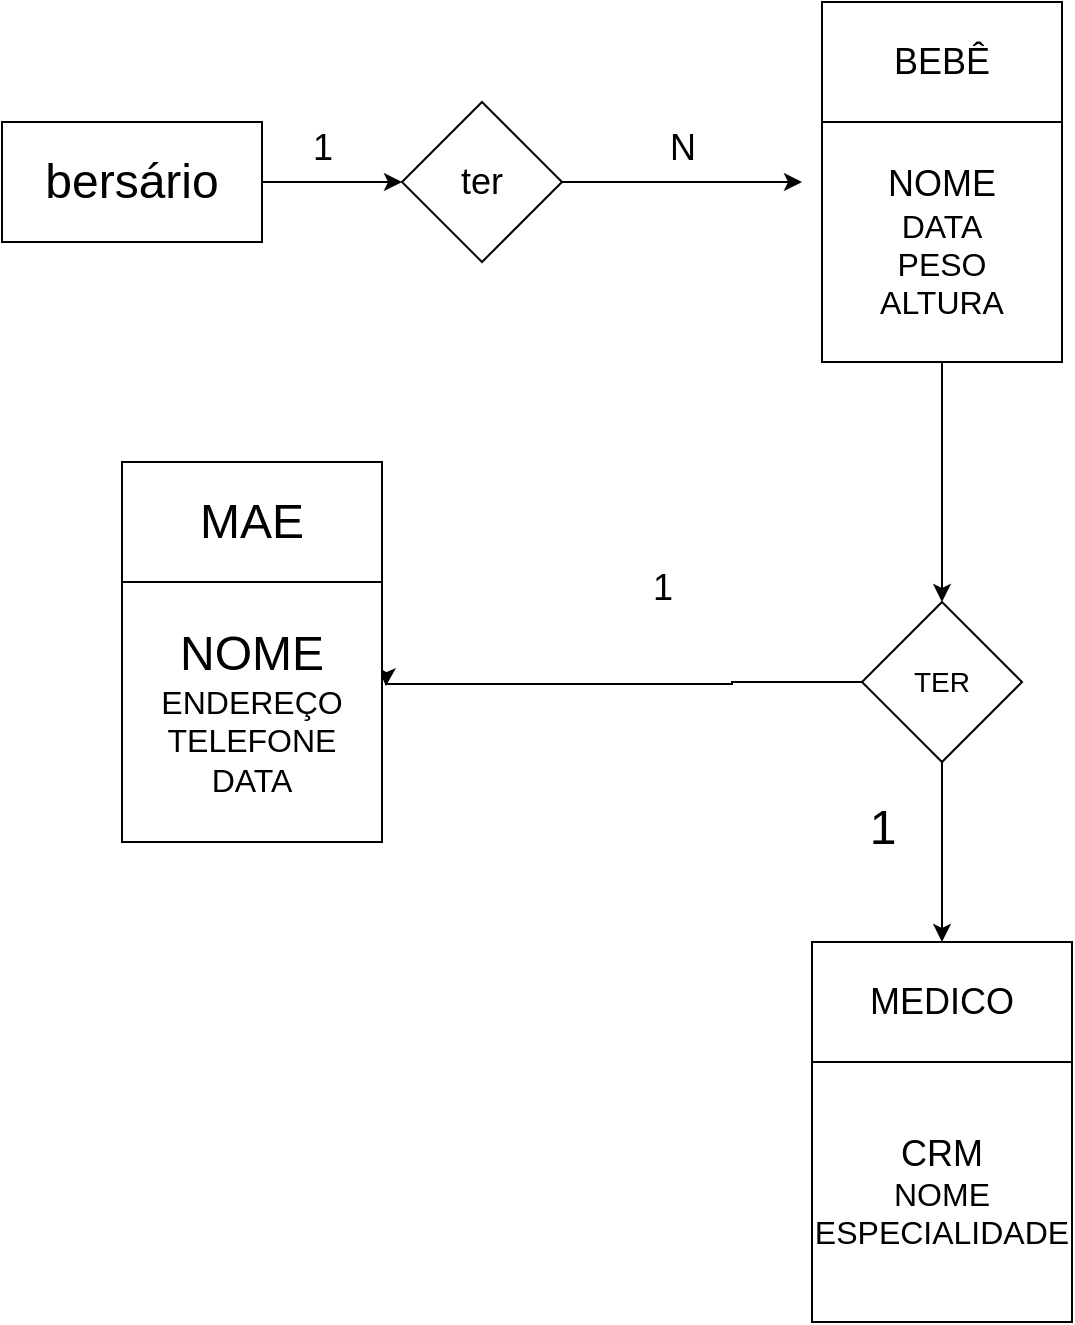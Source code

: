 <mxfile version="21.6.9" type="github">
  <diagram name="Página-1" id="7wN9GGz8QV2Y1cZe8qsb">
    <mxGraphModel dx="1434" dy="724" grid="1" gridSize="10" guides="1" tooltips="1" connect="1" arrows="1" fold="1" page="1" pageScale="1" pageWidth="827" pageHeight="1169" math="0" shadow="0">
      <root>
        <mxCell id="0" />
        <mxCell id="1" parent="0" />
        <mxCell id="cYR7SAbs3Ux9sdzXWf3I-2" style="edgeStyle=orthogonalEdgeStyle;rounded=0;orthogonalLoop=1;jettySize=auto;html=1;" edge="1" parent="1" source="cYR7SAbs3Ux9sdzXWf3I-1" target="cYR7SAbs3Ux9sdzXWf3I-3">
          <mxGeometry relative="1" as="geometry">
            <mxPoint x="360" y="150" as="targetPoint" />
          </mxGeometry>
        </mxCell>
        <mxCell id="cYR7SAbs3Ux9sdzXWf3I-1" value="&lt;font style=&quot;font-size: 24px;&quot;&gt;bersário&lt;/font&gt;" style="rounded=0;whiteSpace=wrap;html=1;" vertex="1" parent="1">
          <mxGeometry x="120" y="120" width="130" height="60" as="geometry" />
        </mxCell>
        <mxCell id="cYR7SAbs3Ux9sdzXWf3I-5" style="edgeStyle=orthogonalEdgeStyle;rounded=0;orthogonalLoop=1;jettySize=auto;html=1;exitX=1;exitY=0.5;exitDx=0;exitDy=0;" edge="1" parent="1" source="cYR7SAbs3Ux9sdzXWf3I-3">
          <mxGeometry relative="1" as="geometry">
            <mxPoint x="520" y="150" as="targetPoint" />
          </mxGeometry>
        </mxCell>
        <mxCell id="cYR7SAbs3Ux9sdzXWf3I-3" value="&lt;font style=&quot;font-size: 18px;&quot;&gt;ter&lt;/font&gt;" style="rhombus;whiteSpace=wrap;html=1;" vertex="1" parent="1">
          <mxGeometry x="320" y="110" width="80" height="80" as="geometry" />
        </mxCell>
        <mxCell id="cYR7SAbs3Ux9sdzXWf3I-4" value="&lt;font style=&quot;font-size: 18px;&quot;&gt;1&lt;/font&gt;" style="text;html=1;align=center;verticalAlign=middle;resizable=0;points=[];autosize=1;strokeColor=none;fillColor=none;" vertex="1" parent="1">
          <mxGeometry x="265" y="113" width="30" height="40" as="geometry" />
        </mxCell>
        <mxCell id="cYR7SAbs3Ux9sdzXWf3I-6" value="&lt;font style=&quot;font-size: 18px;&quot;&gt;N&lt;/font&gt;" style="text;html=1;align=center;verticalAlign=middle;resizable=0;points=[];autosize=1;strokeColor=none;fillColor=none;" vertex="1" parent="1">
          <mxGeometry x="440" y="113" width="40" height="40" as="geometry" />
        </mxCell>
        <mxCell id="cYR7SAbs3Ux9sdzXWf3I-7" value="&lt;font style=&quot;font-size: 18px;&quot;&gt;BEBÊ&lt;/font&gt;" style="rounded=0;whiteSpace=wrap;html=1;" vertex="1" parent="1">
          <mxGeometry x="530" y="60" width="120" height="60" as="geometry" />
        </mxCell>
        <mxCell id="cYR7SAbs3Ux9sdzXWf3I-9" style="edgeStyle=orthogonalEdgeStyle;rounded=0;orthogonalLoop=1;jettySize=auto;html=1;exitX=0.5;exitY=1;exitDx=0;exitDy=0;" edge="1" parent="1" source="cYR7SAbs3Ux9sdzXWf3I-8" target="cYR7SAbs3Ux9sdzXWf3I-10">
          <mxGeometry relative="1" as="geometry">
            <mxPoint x="590" y="400" as="targetPoint" />
          </mxGeometry>
        </mxCell>
        <mxCell id="cYR7SAbs3Ux9sdzXWf3I-8" value="&lt;div&gt;&lt;font style=&quot;font-size: 18px;&quot;&gt;NOME&lt;/font&gt;&lt;/div&gt;&lt;div&gt;&lt;font size=&quot;3&quot;&gt;DATA&lt;/font&gt;&lt;/div&gt;&lt;div&gt;&lt;font size=&quot;3&quot;&gt;PESO&lt;/font&gt;&lt;/div&gt;&lt;div&gt;&lt;font size=&quot;3&quot;&gt;ALTURA&lt;br&gt;&lt;/font&gt;&lt;/div&gt;" style="whiteSpace=wrap;html=1;aspect=fixed;" vertex="1" parent="1">
          <mxGeometry x="530" y="120" width="120" height="120" as="geometry" />
        </mxCell>
        <mxCell id="cYR7SAbs3Ux9sdzXWf3I-12" style="edgeStyle=orthogonalEdgeStyle;rounded=0;orthogonalLoop=1;jettySize=auto;html=1;entryX=1.015;entryY=0.4;entryDx=0;entryDy=0;entryPerimeter=0;" edge="1" parent="1" source="cYR7SAbs3Ux9sdzXWf3I-10" target="cYR7SAbs3Ux9sdzXWf3I-13">
          <mxGeometry relative="1" as="geometry">
            <mxPoint x="420" y="400" as="targetPoint" />
            <Array as="points">
              <mxPoint x="485" y="400" />
              <mxPoint x="485" y="401" />
            </Array>
          </mxGeometry>
        </mxCell>
        <mxCell id="cYR7SAbs3Ux9sdzXWf3I-19" style="edgeStyle=orthogonalEdgeStyle;rounded=0;orthogonalLoop=1;jettySize=auto;html=1;" edge="1" parent="1" source="cYR7SAbs3Ux9sdzXWf3I-10" target="cYR7SAbs3Ux9sdzXWf3I-20">
          <mxGeometry relative="1" as="geometry">
            <mxPoint x="590" y="560" as="targetPoint" />
          </mxGeometry>
        </mxCell>
        <mxCell id="cYR7SAbs3Ux9sdzXWf3I-10" value="&lt;font style=&quot;font-size: 14px;&quot;&gt;TER&lt;/font&gt;" style="rhombus;whiteSpace=wrap;html=1;" vertex="1" parent="1">
          <mxGeometry x="550" y="360" width="80" height="80" as="geometry" />
        </mxCell>
        <mxCell id="cYR7SAbs3Ux9sdzXWf3I-11" value="&lt;font style=&quot;font-size: 24px;&quot;&gt;MAE&lt;/font&gt;" style="rounded=0;whiteSpace=wrap;html=1;" vertex="1" parent="1">
          <mxGeometry x="180" y="290" width="130" height="60" as="geometry" />
        </mxCell>
        <mxCell id="cYR7SAbs3Ux9sdzXWf3I-13" value="&lt;div&gt;&lt;font style=&quot;font-size: 24px;&quot;&gt;NOME&lt;/font&gt;&lt;/div&gt;&lt;div&gt;&lt;font size=&quot;3&quot;&gt;ENDEREÇO&lt;/font&gt;&lt;/div&gt;&lt;div&gt;&lt;font size=&quot;3&quot;&gt;TELEFONE&lt;/font&gt;&lt;/div&gt;&lt;div&gt;&lt;font size=&quot;3&quot;&gt;DATA&lt;br&gt;&lt;/font&gt;&lt;/div&gt;" style="whiteSpace=wrap;html=1;aspect=fixed;" vertex="1" parent="1">
          <mxGeometry x="180" y="350" width="130" height="130" as="geometry" />
        </mxCell>
        <mxCell id="cYR7SAbs3Ux9sdzXWf3I-20" value="&lt;font style=&quot;font-size: 18px;&quot;&gt;MEDICO&lt;/font&gt;" style="rounded=0;whiteSpace=wrap;html=1;" vertex="1" parent="1">
          <mxGeometry x="525" y="530" width="130" height="60" as="geometry" />
        </mxCell>
        <mxCell id="cYR7SAbs3Ux9sdzXWf3I-21" value="&lt;div&gt;&lt;font style=&quot;font-size: 18px;&quot;&gt;CRM&lt;/font&gt;&lt;/div&gt;&lt;div&gt;&lt;font size=&quot;3&quot;&gt;NOME&lt;/font&gt;&lt;/div&gt;&lt;div&gt;&lt;font size=&quot;3&quot;&gt;ESPECIALIDADE&lt;br&gt;&lt;/font&gt;&lt;/div&gt;" style="whiteSpace=wrap;html=1;aspect=fixed;" vertex="1" parent="1">
          <mxGeometry x="525" y="590" width="130" height="130" as="geometry" />
        </mxCell>
        <mxCell id="cYR7SAbs3Ux9sdzXWf3I-23" value="&lt;font style=&quot;font-size: 18px;&quot;&gt;1&lt;/font&gt;" style="text;html=1;align=center;verticalAlign=middle;resizable=0;points=[];autosize=1;strokeColor=none;fillColor=none;" vertex="1" parent="1">
          <mxGeometry x="435" y="333" width="30" height="40" as="geometry" />
        </mxCell>
        <mxCell id="cYR7SAbs3Ux9sdzXWf3I-24" value="&lt;font style=&quot;font-size: 24px;&quot;&gt;1&lt;/font&gt;" style="text;html=1;align=center;verticalAlign=middle;resizable=0;points=[];autosize=1;strokeColor=none;fillColor=none;" vertex="1" parent="1">
          <mxGeometry x="540" y="453" width="40" height="40" as="geometry" />
        </mxCell>
      </root>
    </mxGraphModel>
  </diagram>
</mxfile>
